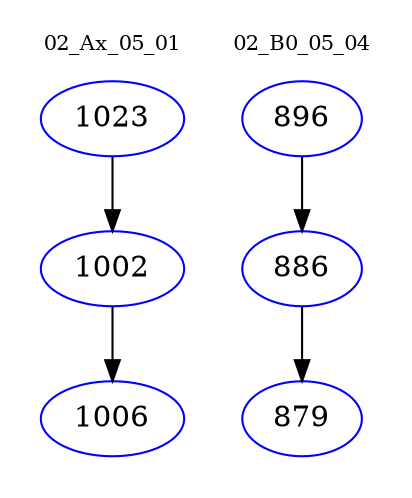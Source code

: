 digraph{
subgraph cluster_0 {
color = white
label = "02_Ax_05_01";
fontsize=10;
T0_1023 [label="1023", color="blue"]
T0_1023 -> T0_1002 [color="black"]
T0_1002 [label="1002", color="blue"]
T0_1002 -> T0_1006 [color="black"]
T0_1006 [label="1006", color="blue"]
}
subgraph cluster_1 {
color = white
label = "02_B0_05_04";
fontsize=10;
T1_896 [label="896", color="blue"]
T1_896 -> T1_886 [color="black"]
T1_886 [label="886", color="blue"]
T1_886 -> T1_879 [color="black"]
T1_879 [label="879", color="blue"]
}
}
